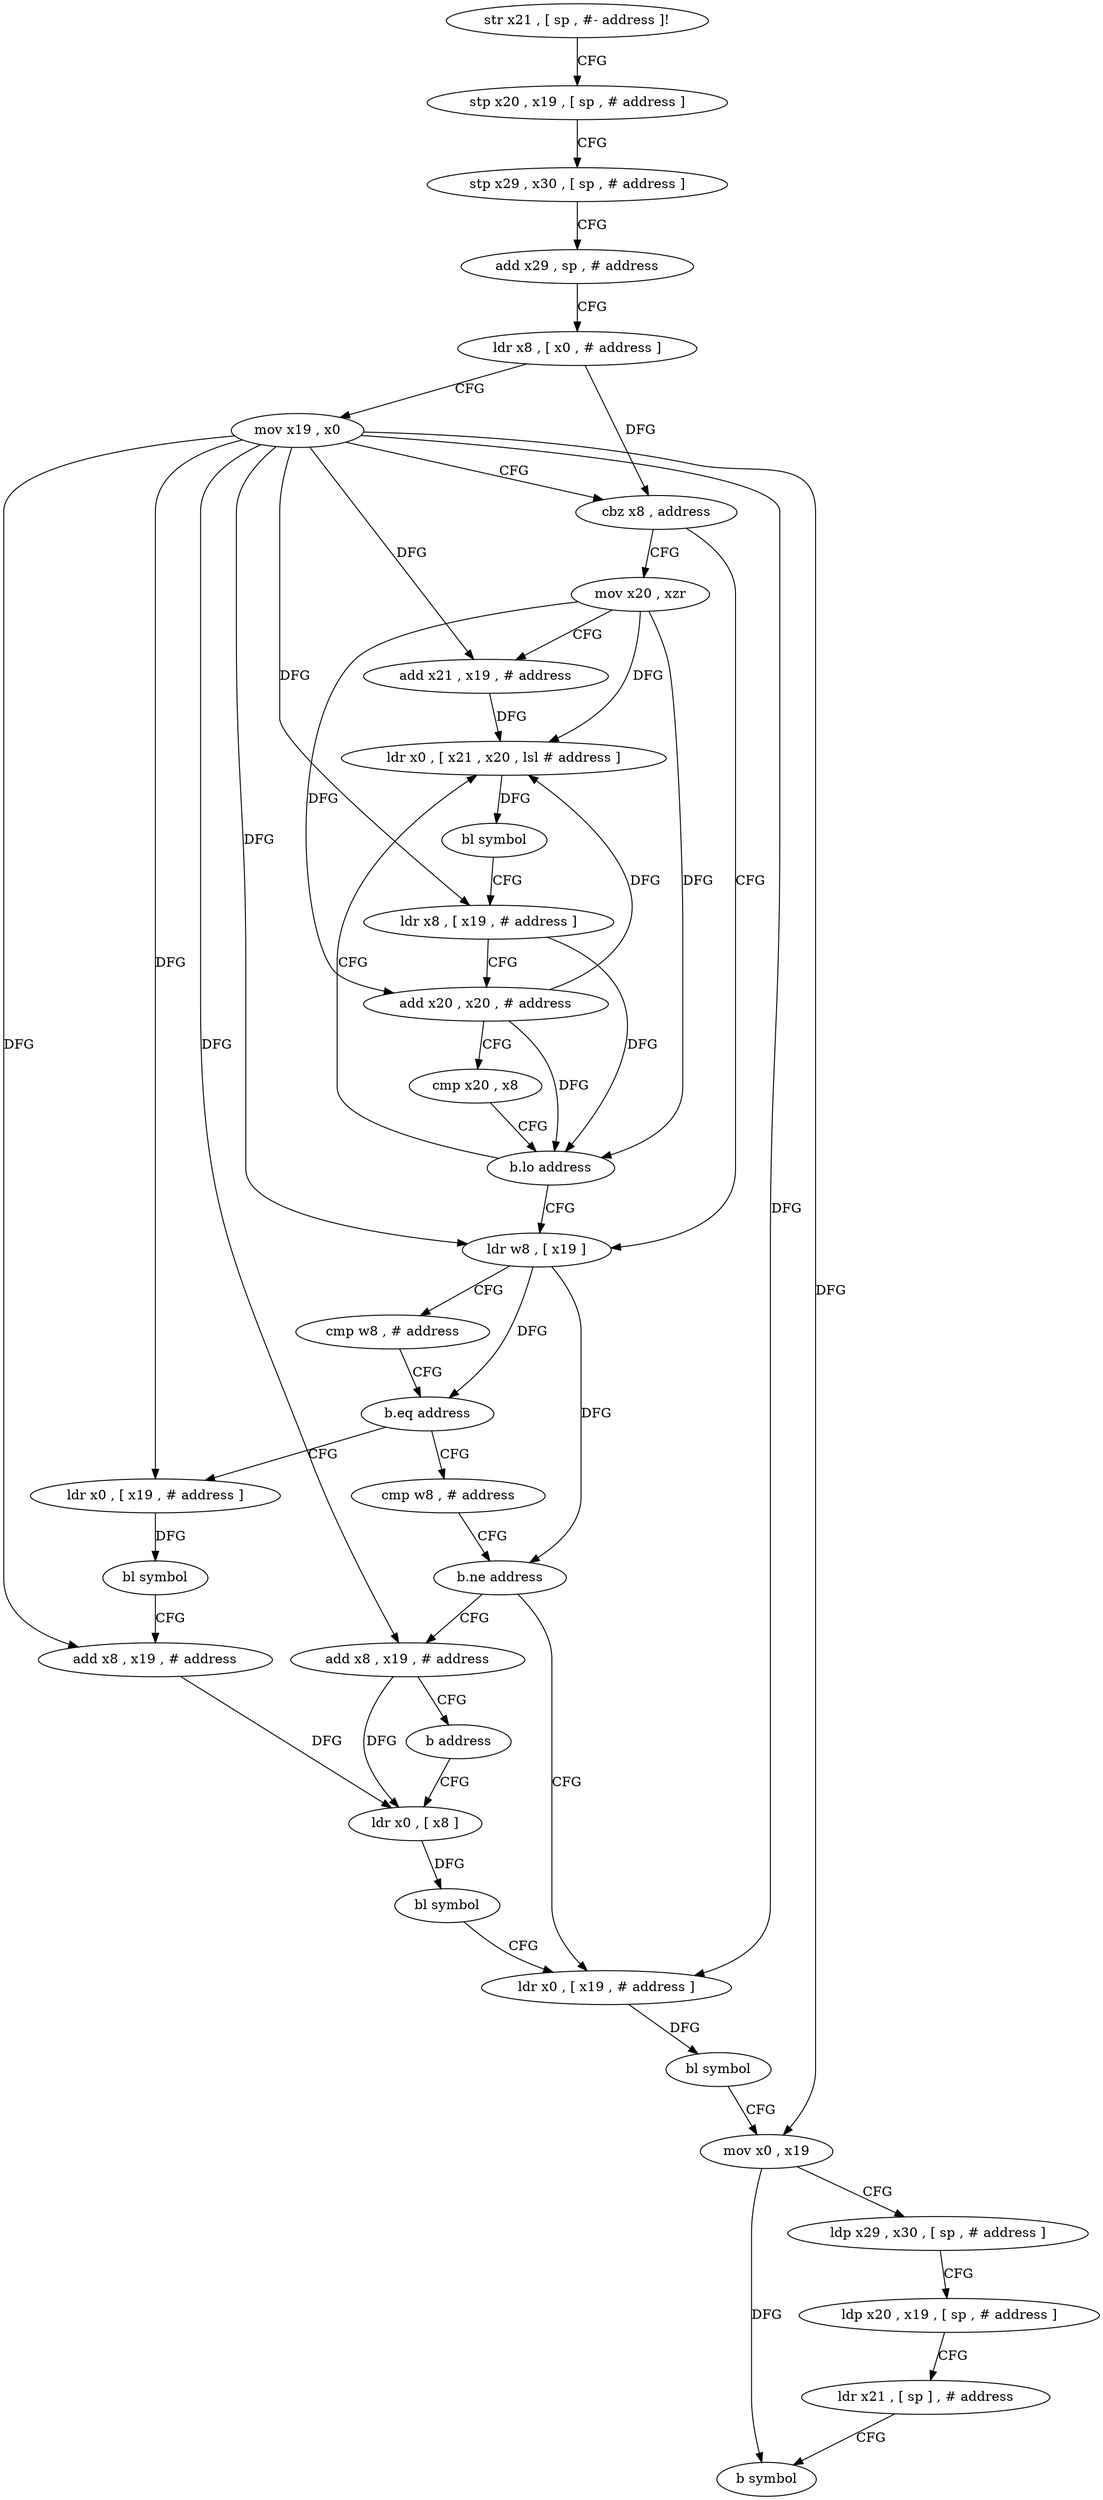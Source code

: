 digraph "func" {
"109692" [label = "str x21 , [ sp , #- address ]!" ]
"109696" [label = "stp x20 , x19 , [ sp , # address ]" ]
"109700" [label = "stp x29 , x30 , [ sp , # address ]" ]
"109704" [label = "add x29 , sp , # address" ]
"109708" [label = "ldr x8 , [ x0 , # address ]" ]
"109712" [label = "mov x19 , x0" ]
"109716" [label = "cbz x8 , address" ]
"109752" [label = "ldr w8 , [ x19 ]" ]
"109720" [label = "mov x20 , xzr" ]
"109756" [label = "cmp w8 , # address" ]
"109760" [label = "b.eq address" ]
"109780" [label = "ldr x0 , [ x19 , # address ]" ]
"109764" [label = "cmp w8 , # address" ]
"109724" [label = "add x21 , x19 , # address" ]
"109728" [label = "ldr x0 , [ x21 , x20 , lsl # address ]" ]
"109784" [label = "bl symbol" ]
"109788" [label = "add x8 , x19 , # address" ]
"109792" [label = "ldr x0 , [ x8 ]" ]
"109768" [label = "b.ne address" ]
"109800" [label = "ldr x0 , [ x19 , # address ]" ]
"109772" [label = "add x8 , x19 , # address" ]
"109732" [label = "bl symbol" ]
"109736" [label = "ldr x8 , [ x19 , # address ]" ]
"109740" [label = "add x20 , x20 , # address" ]
"109744" [label = "cmp x20 , x8" ]
"109748" [label = "b.lo address" ]
"109804" [label = "bl symbol" ]
"109808" [label = "mov x0 , x19" ]
"109812" [label = "ldp x29 , x30 , [ sp , # address ]" ]
"109816" [label = "ldp x20 , x19 , [ sp , # address ]" ]
"109820" [label = "ldr x21 , [ sp ] , # address" ]
"109824" [label = "b symbol" ]
"109776" [label = "b address" ]
"109796" [label = "bl symbol" ]
"109692" -> "109696" [ label = "CFG" ]
"109696" -> "109700" [ label = "CFG" ]
"109700" -> "109704" [ label = "CFG" ]
"109704" -> "109708" [ label = "CFG" ]
"109708" -> "109712" [ label = "CFG" ]
"109708" -> "109716" [ label = "DFG" ]
"109712" -> "109716" [ label = "CFG" ]
"109712" -> "109752" [ label = "DFG" ]
"109712" -> "109724" [ label = "DFG" ]
"109712" -> "109780" [ label = "DFG" ]
"109712" -> "109788" [ label = "DFG" ]
"109712" -> "109736" [ label = "DFG" ]
"109712" -> "109800" [ label = "DFG" ]
"109712" -> "109808" [ label = "DFG" ]
"109712" -> "109772" [ label = "DFG" ]
"109716" -> "109752" [ label = "CFG" ]
"109716" -> "109720" [ label = "CFG" ]
"109752" -> "109756" [ label = "CFG" ]
"109752" -> "109760" [ label = "DFG" ]
"109752" -> "109768" [ label = "DFG" ]
"109720" -> "109724" [ label = "CFG" ]
"109720" -> "109728" [ label = "DFG" ]
"109720" -> "109740" [ label = "DFG" ]
"109720" -> "109748" [ label = "DFG" ]
"109756" -> "109760" [ label = "CFG" ]
"109760" -> "109780" [ label = "CFG" ]
"109760" -> "109764" [ label = "CFG" ]
"109780" -> "109784" [ label = "DFG" ]
"109764" -> "109768" [ label = "CFG" ]
"109724" -> "109728" [ label = "DFG" ]
"109728" -> "109732" [ label = "DFG" ]
"109784" -> "109788" [ label = "CFG" ]
"109788" -> "109792" [ label = "DFG" ]
"109792" -> "109796" [ label = "DFG" ]
"109768" -> "109800" [ label = "CFG" ]
"109768" -> "109772" [ label = "CFG" ]
"109800" -> "109804" [ label = "DFG" ]
"109772" -> "109776" [ label = "CFG" ]
"109772" -> "109792" [ label = "DFG" ]
"109732" -> "109736" [ label = "CFG" ]
"109736" -> "109740" [ label = "CFG" ]
"109736" -> "109748" [ label = "DFG" ]
"109740" -> "109744" [ label = "CFG" ]
"109740" -> "109728" [ label = "DFG" ]
"109740" -> "109748" [ label = "DFG" ]
"109744" -> "109748" [ label = "CFG" ]
"109748" -> "109728" [ label = "CFG" ]
"109748" -> "109752" [ label = "CFG" ]
"109804" -> "109808" [ label = "CFG" ]
"109808" -> "109812" [ label = "CFG" ]
"109808" -> "109824" [ label = "DFG" ]
"109812" -> "109816" [ label = "CFG" ]
"109816" -> "109820" [ label = "CFG" ]
"109820" -> "109824" [ label = "CFG" ]
"109776" -> "109792" [ label = "CFG" ]
"109796" -> "109800" [ label = "CFG" ]
}
